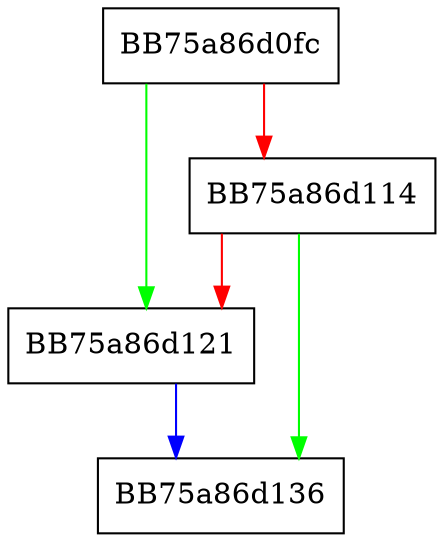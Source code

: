 digraph push_back {
  node [shape="box"];
  graph [splines=ortho];
  BB75a86d0fc -> BB75a86d121 [color="green"];
  BB75a86d0fc -> BB75a86d114 [color="red"];
  BB75a86d114 -> BB75a86d136 [color="green"];
  BB75a86d114 -> BB75a86d121 [color="red"];
  BB75a86d121 -> BB75a86d136 [color="blue"];
}